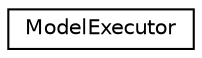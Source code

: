 digraph "Graphical Class Hierarchy"
{
 // LATEX_PDF_SIZE
  edge [fontname="Helvetica",fontsize="10",labelfontname="Helvetica",labelfontsize="10"];
  node [fontname="Helvetica",fontsize="10",shape=record];
  rankdir="LR";
  Node0 [label="ModelExecutor",height=0.2,width=0.4,color="black", fillcolor="white", style="filled",URL="$classModelExecutor.html",tooltip=" "];
}
